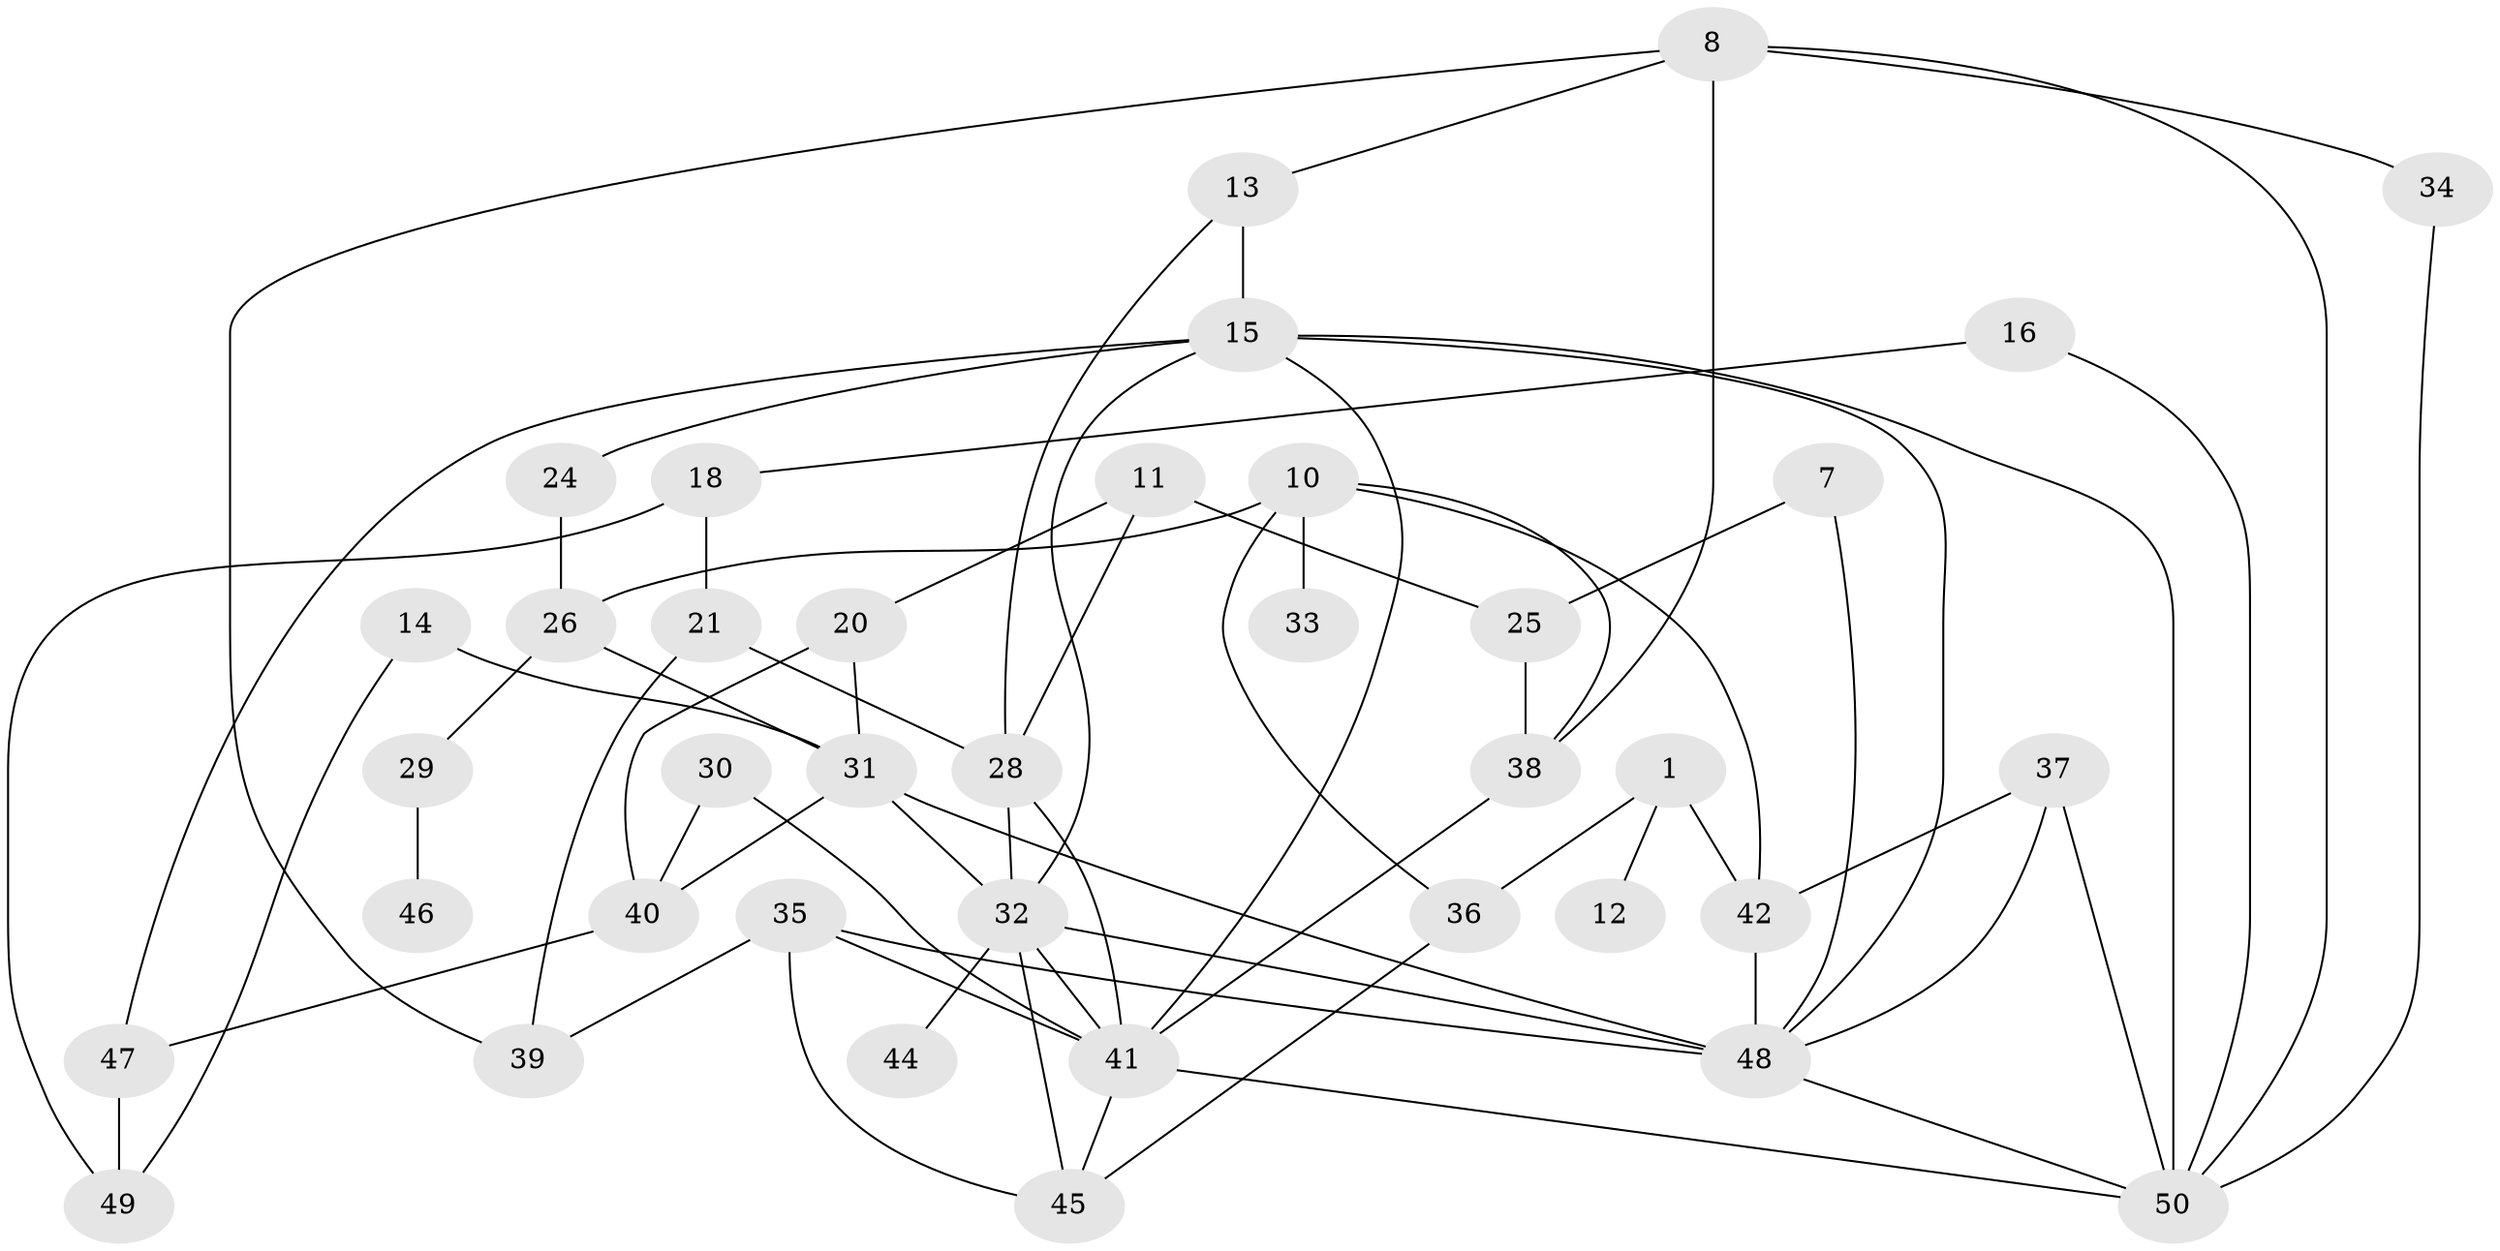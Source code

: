 // original degree distribution, {3: 0.1717171717171717, 4: 0.1414141414141414, 2: 0.25252525252525254, 0: 0.09090909090909091, 1: 0.23232323232323232, 5: 0.06060606060606061, 6: 0.030303030303030304, 7: 0.020202020202020204}
// Generated by graph-tools (version 1.1) at 2025/00/03/09/25 03:00:44]
// undirected, 38 vertices, 68 edges
graph export_dot {
graph [start="1"]
  node [color=gray90,style=filled];
  1;
  7;
  8;
  10;
  11;
  12;
  13;
  14;
  15;
  16;
  18;
  20;
  21;
  24;
  25;
  26;
  28;
  29;
  30;
  31;
  32;
  33;
  34;
  35;
  36;
  37;
  38;
  39;
  40;
  41;
  42;
  44;
  45;
  46;
  47;
  48;
  49;
  50;
  1 -- 12 [weight=1.0];
  1 -- 36 [weight=1.0];
  1 -- 42 [weight=1.0];
  7 -- 25 [weight=1.0];
  7 -- 48 [weight=1.0];
  8 -- 13 [weight=1.0];
  8 -- 34 [weight=1.0];
  8 -- 38 [weight=1.0];
  8 -- 39 [weight=1.0];
  8 -- 50 [weight=1.0];
  10 -- 26 [weight=1.0];
  10 -- 33 [weight=1.0];
  10 -- 36 [weight=1.0];
  10 -- 38 [weight=1.0];
  10 -- 42 [weight=1.0];
  11 -- 20 [weight=1.0];
  11 -- 25 [weight=1.0];
  11 -- 28 [weight=1.0];
  13 -- 15 [weight=1.0];
  13 -- 28 [weight=1.0];
  14 -- 31 [weight=2.0];
  14 -- 49 [weight=1.0];
  15 -- 24 [weight=1.0];
  15 -- 32 [weight=1.0];
  15 -- 41 [weight=1.0];
  15 -- 47 [weight=1.0];
  15 -- 48 [weight=1.0];
  15 -- 50 [weight=1.0];
  16 -- 18 [weight=1.0];
  16 -- 50 [weight=1.0];
  18 -- 21 [weight=1.0];
  18 -- 49 [weight=1.0];
  20 -- 31 [weight=1.0];
  20 -- 40 [weight=1.0];
  21 -- 28 [weight=1.0];
  21 -- 39 [weight=1.0];
  24 -- 26 [weight=1.0];
  25 -- 38 [weight=1.0];
  26 -- 29 [weight=1.0];
  26 -- 31 [weight=1.0];
  28 -- 32 [weight=1.0];
  28 -- 41 [weight=1.0];
  29 -- 46 [weight=1.0];
  30 -- 40 [weight=1.0];
  30 -- 41 [weight=1.0];
  31 -- 32 [weight=1.0];
  31 -- 40 [weight=1.0];
  31 -- 48 [weight=1.0];
  32 -- 41 [weight=1.0];
  32 -- 44 [weight=1.0];
  32 -- 45 [weight=1.0];
  32 -- 48 [weight=2.0];
  34 -- 50 [weight=1.0];
  35 -- 39 [weight=1.0];
  35 -- 41 [weight=1.0];
  35 -- 45 [weight=1.0];
  35 -- 48 [weight=2.0];
  36 -- 45 [weight=1.0];
  37 -- 42 [weight=1.0];
  37 -- 48 [weight=1.0];
  37 -- 50 [weight=1.0];
  38 -- 41 [weight=1.0];
  40 -- 47 [weight=1.0];
  41 -- 45 [weight=1.0];
  41 -- 50 [weight=1.0];
  42 -- 48 [weight=2.0];
  47 -- 49 [weight=1.0];
  48 -- 50 [weight=1.0];
}
